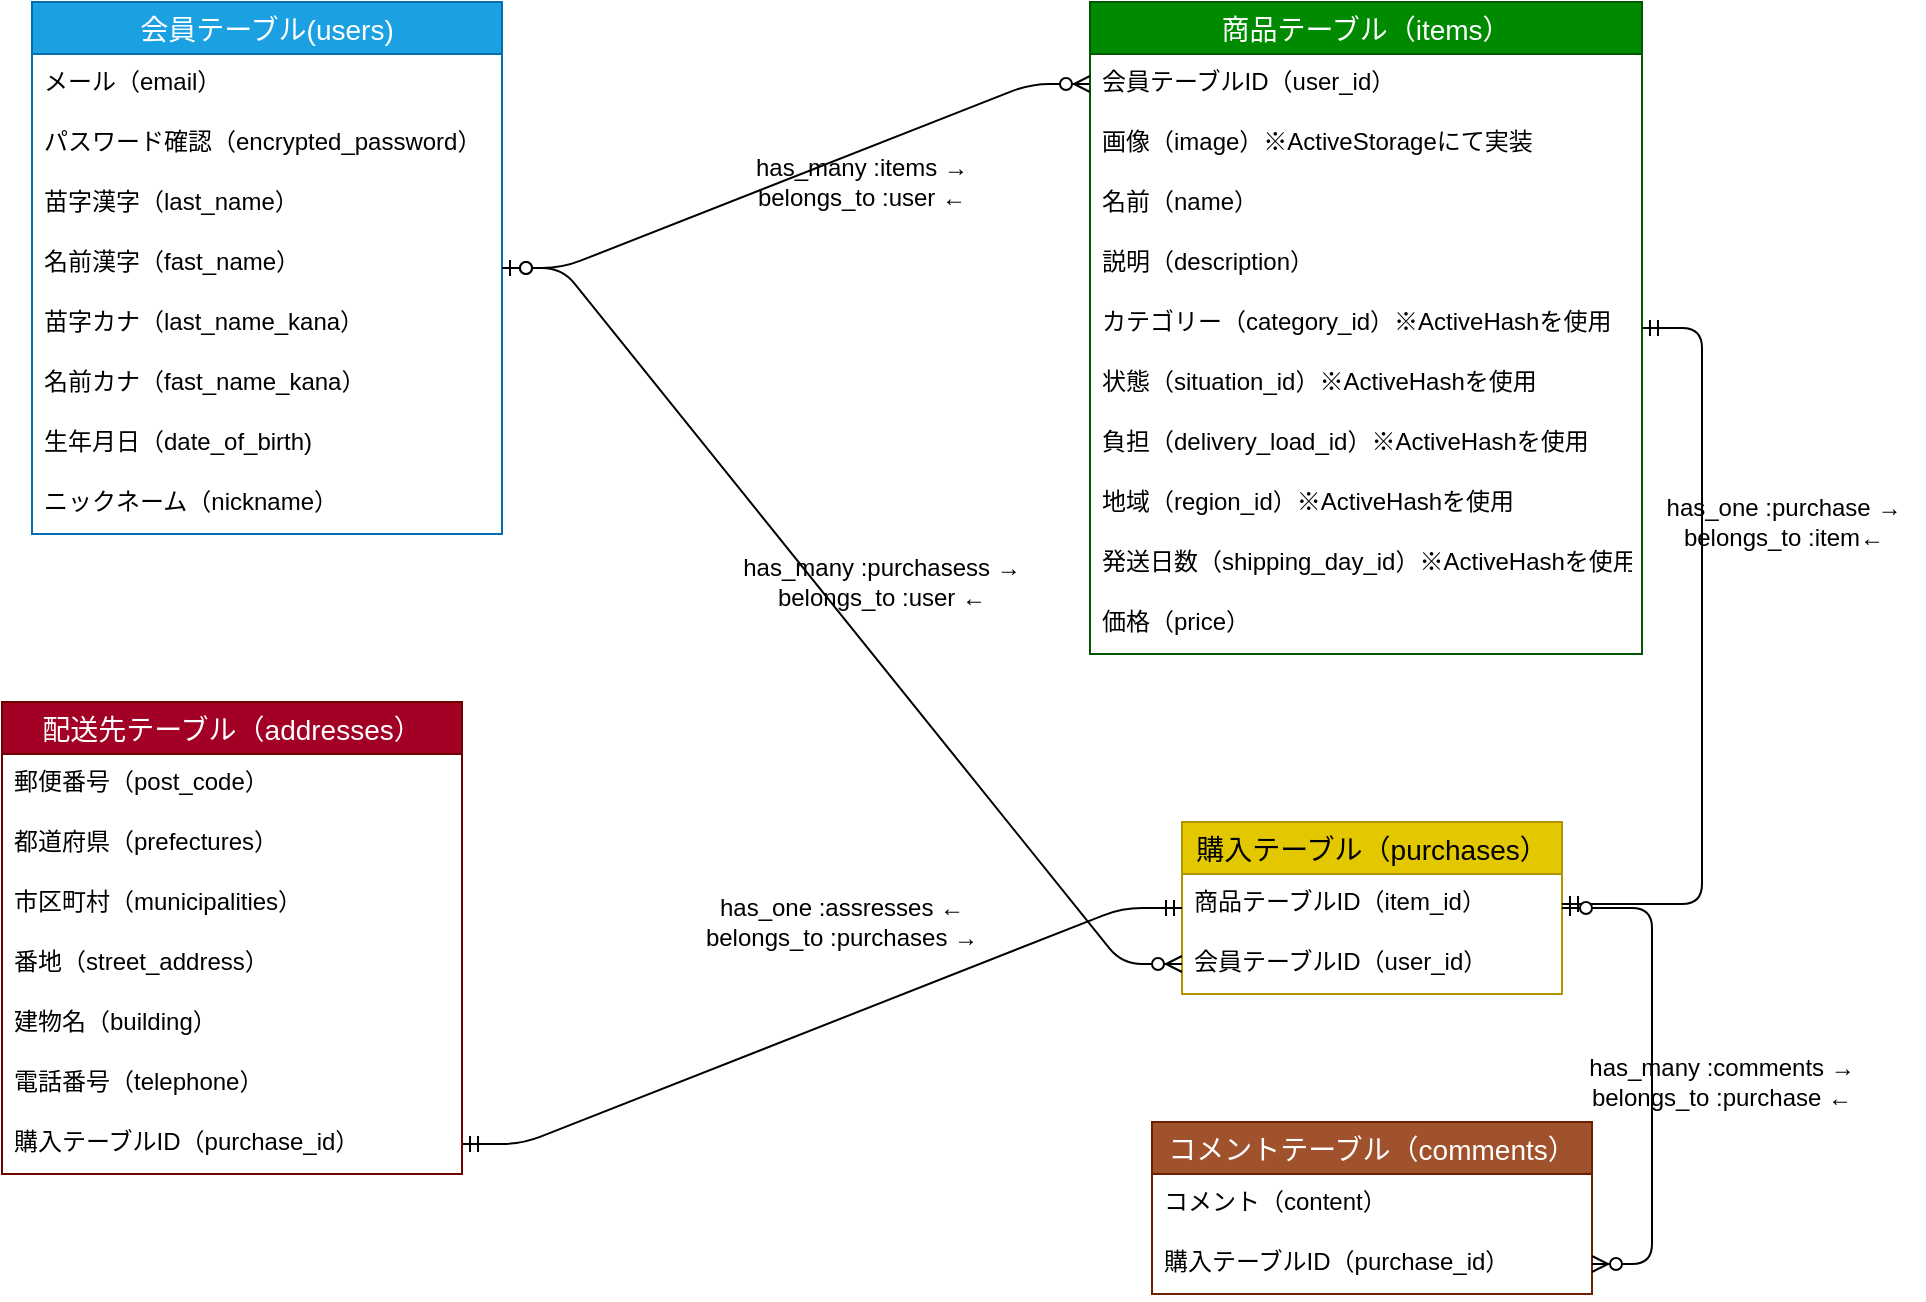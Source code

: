 <mxfile>
    <diagram id="WV8SqFQ2a9lmP5pnfqUK" name="ページ1">
        <mxGraphModel dx="1477" dy="732" grid="1" gridSize="10" guides="1" tooltips="1" connect="1" arrows="1" fold="1" page="0" pageScale="1" pageWidth="827" pageHeight="1169" background="none" math="0" shadow="0">
            <root>
                <mxCell id="0"/>
                <mxCell id="1" parent="0"/>
                <mxCell id="2" value="会員テーブル(users)" style="swimlane;fontStyle=0;childLayout=stackLayout;horizontal=1;startSize=26;horizontalStack=0;resizeParent=1;resizeParentMax=0;resizeLast=0;collapsible=1;marginBottom=0;align=center;fontSize=14;strokeColor=#006EAF;fillColor=#1ba1e2;fontColor=#ffffff;" parent="1" vertex="1">
                    <mxGeometry x="-225" y="170" width="235" height="266" as="geometry">
                        <mxRectangle x="80" y="170" width="60" height="30" as="alternateBounds"/>
                    </mxGeometry>
                </mxCell>
                <mxCell id="4" value="メール（email）" style="text;strokeColor=none;fillColor=none;spacingLeft=4;spacingRight=4;overflow=hidden;rotatable=0;points=[[0,0.5],[1,0.5]];portConstraint=eastwest;fontSize=12;" parent="2" vertex="1">
                    <mxGeometry y="26" width="235" height="30" as="geometry"/>
                </mxCell>
                <mxCell id="87" value="パスワード確認（encrypted_password）" style="text;strokeColor=none;fillColor=none;spacingLeft=4;spacingRight=4;overflow=hidden;rotatable=0;points=[[0,0.5],[1,0.5]];portConstraint=eastwest;fontSize=12;" parent="2" vertex="1">
                    <mxGeometry y="56" width="235" height="30" as="geometry"/>
                </mxCell>
                <mxCell id="6" value="苗字漢字（last_name）" style="text;strokeColor=none;fillColor=none;spacingLeft=4;spacingRight=4;overflow=hidden;rotatable=0;points=[[0,0.5],[1,0.5]];portConstraint=eastwest;fontSize=12;" parent="2" vertex="1">
                    <mxGeometry y="86" width="235" height="30" as="geometry"/>
                </mxCell>
                <mxCell id="10" value="名前漢字（fast_name）" style="text;strokeColor=none;fillColor=none;spacingLeft=4;spacingRight=4;overflow=hidden;rotatable=0;points=[[0,0.5],[1,0.5]];portConstraint=eastwest;fontSize=12;" parent="2" vertex="1">
                    <mxGeometry y="116" width="235" height="30" as="geometry"/>
                </mxCell>
                <mxCell id="12" value="苗字カナ（last_name_kana）" style="text;strokeColor=none;fillColor=none;spacingLeft=4;spacingRight=4;overflow=hidden;rotatable=0;points=[[0,0.5],[1,0.5]];portConstraint=eastwest;fontSize=12;" parent="2" vertex="1">
                    <mxGeometry y="146" width="235" height="30" as="geometry"/>
                </mxCell>
                <mxCell id="11" value="名前カナ（fast_name_kana）" style="text;strokeColor=none;fillColor=none;spacingLeft=4;spacingRight=4;overflow=hidden;rotatable=0;points=[[0,0.5],[1,0.5]];portConstraint=eastwest;fontSize=12;" parent="2" vertex="1">
                    <mxGeometry y="176" width="235" height="30" as="geometry"/>
                </mxCell>
                <mxCell id="7" value="生年月日（date_of_birth)" style="text;strokeColor=none;fillColor=none;spacingLeft=4;spacingRight=4;overflow=hidden;rotatable=0;points=[[0,0.5],[1,0.5]];portConstraint=eastwest;fontSize=12;" parent="2" vertex="1">
                    <mxGeometry y="206" width="235" height="30" as="geometry"/>
                </mxCell>
                <mxCell id="3" value="ニックネーム（nickname）" style="text;strokeColor=none;fillColor=none;spacingLeft=4;spacingRight=4;overflow=hidden;rotatable=0;points=[[0,0.5],[1,0.5]];portConstraint=eastwest;fontSize=12;" parent="2" vertex="1">
                    <mxGeometry y="236" width="235" height="30" as="geometry"/>
                </mxCell>
                <mxCell id="29" value="商品テーブル（items）" style="swimlane;fontStyle=0;childLayout=stackLayout;horizontal=1;startSize=26;horizontalStack=0;resizeParent=1;resizeParentMax=0;resizeLast=0;collapsible=1;marginBottom=0;align=center;fontSize=14;fillColor=#008a00;fontColor=#ffffff;strokeColor=#005700;" parent="1" vertex="1">
                    <mxGeometry x="304" y="170" width="276" height="326" as="geometry"/>
                </mxCell>
                <mxCell id="40" value="会員テーブルID（user_id）" style="text;strokeColor=none;fillColor=none;spacingLeft=4;spacingRight=4;overflow=hidden;rotatable=0;points=[[0,0.5],[1,0.5]];portConstraint=eastwest;fontSize=12;" parent="29" vertex="1">
                    <mxGeometry y="26" width="276" height="30" as="geometry"/>
                </mxCell>
                <mxCell id="30" value="画像（image）※ActiveStorageにて実装" style="text;strokeColor=none;fillColor=none;spacingLeft=4;spacingRight=4;overflow=hidden;rotatable=0;points=[[0,0.5],[1,0.5]];portConstraint=eastwest;fontSize=12;" parent="29" vertex="1">
                    <mxGeometry y="56" width="276" height="30" as="geometry"/>
                </mxCell>
                <mxCell id="31" value="名前（name）" style="text;strokeColor=none;fillColor=none;spacingLeft=4;spacingRight=4;overflow=hidden;rotatable=0;points=[[0,0.5],[1,0.5]];portConstraint=eastwest;fontSize=12;" parent="29" vertex="1">
                    <mxGeometry y="86" width="276" height="30" as="geometry"/>
                </mxCell>
                <mxCell id="32" value="説明（description）" style="text;strokeColor=none;fillColor=none;spacingLeft=4;spacingRight=4;overflow=hidden;rotatable=0;points=[[0,0.5],[1,0.5]];portConstraint=eastwest;fontSize=12;" parent="29" vertex="1">
                    <mxGeometry y="116" width="276" height="30" as="geometry"/>
                </mxCell>
                <mxCell id="34" value="カテゴリー（category_id）※ActiveHashを使用" style="text;strokeColor=none;fillColor=none;spacingLeft=4;spacingRight=4;overflow=hidden;rotatable=0;points=[[0,0.5],[1,0.5]];portConstraint=eastwest;fontSize=12;" parent="29" vertex="1">
                    <mxGeometry y="146" width="276" height="30" as="geometry"/>
                </mxCell>
                <mxCell id="91" value="状態（situation_id）※ActiveHashを使用" style="text;strokeColor=none;fillColor=none;spacingLeft=4;spacingRight=4;overflow=hidden;rotatable=0;points=[[0,0.5],[1,0.5]];portConstraint=eastwest;fontSize=12;" parent="29" vertex="1">
                    <mxGeometry y="176" width="276" height="30" as="geometry"/>
                </mxCell>
                <mxCell id="89" value="負担（delivery_load_id）※ActiveHashを使用" style="text;strokeColor=none;fillColor=none;spacingLeft=4;spacingRight=4;overflow=hidden;rotatable=0;points=[[0,0.5],[1,0.5]];portConstraint=eastwest;fontSize=12;" parent="29" vertex="1">
                    <mxGeometry y="206" width="276" height="30" as="geometry"/>
                </mxCell>
                <mxCell id="90" value="地域（region_id）※ActiveHashを使用" style="text;strokeColor=none;fillColor=none;spacingLeft=4;spacingRight=4;overflow=hidden;rotatable=0;points=[[0,0.5],[1,0.5]];portConstraint=eastwest;fontSize=12;" parent="29" vertex="1">
                    <mxGeometry y="236" width="276" height="30" as="geometry"/>
                </mxCell>
                <mxCell id="36" value="発送日数（shipping_day_id）※ActiveHashを使用" style="text;strokeColor=none;fillColor=none;spacingLeft=4;spacingRight=4;overflow=hidden;rotatable=0;points=[[0,0.5],[1,0.5]];portConstraint=eastwest;fontSize=12;" parent="29" vertex="1">
                    <mxGeometry y="266" width="276" height="30" as="geometry"/>
                </mxCell>
                <mxCell id="33" value="価格（price）" style="text;strokeColor=none;fillColor=none;spacingLeft=4;spacingRight=4;overflow=hidden;rotatable=0;points=[[0,0.5],[1,0.5]];portConstraint=eastwest;fontSize=12;" parent="29" vertex="1">
                    <mxGeometry y="296" width="276" height="30" as="geometry"/>
                </mxCell>
                <mxCell id="43" value="購入テーブル（purchases）" style="swimlane;fontStyle=0;childLayout=stackLayout;horizontal=1;startSize=26;horizontalStack=0;resizeParent=1;resizeParentMax=0;resizeLast=0;collapsible=1;marginBottom=0;align=center;fontSize=14;fillColor=#e3c800;fontColor=#000000;strokeColor=#B09500;" parent="1" vertex="1">
                    <mxGeometry x="350" y="580" width="190" height="86" as="geometry"/>
                </mxCell>
                <mxCell id="62" value="商品テーブルID（item_id）" style="text;strokeColor=none;fillColor=none;spacingLeft=4;spacingRight=4;overflow=hidden;rotatable=0;points=[[0,0.5],[1,0.5]];portConstraint=eastwest;fontSize=12;" parent="43" vertex="1">
                    <mxGeometry y="26" width="190" height="30" as="geometry"/>
                </mxCell>
                <mxCell id="44" value="会員テーブルID（user_id）" style="text;strokeColor=none;fillColor=none;spacingLeft=4;spacingRight=4;overflow=hidden;rotatable=0;points=[[0,0.5],[1,0.5]];portConstraint=eastwest;fontSize=12;" parent="43" vertex="1">
                    <mxGeometry y="56" width="190" height="30" as="geometry"/>
                </mxCell>
                <mxCell id="48" value="コメントテーブル（comments）" style="swimlane;fontStyle=0;childLayout=stackLayout;horizontal=1;startSize=26;horizontalStack=0;resizeParent=1;resizeParentMax=0;resizeLast=0;collapsible=1;marginBottom=0;align=center;fontSize=14;fillColor=#a0522d;fontColor=#ffffff;strokeColor=#6D1F00;" parent="1" vertex="1">
                    <mxGeometry x="335" y="730" width="220" height="86" as="geometry"/>
                </mxCell>
                <mxCell id="49" value="コメント（content）" style="text;strokeColor=none;fillColor=none;spacingLeft=4;spacingRight=4;overflow=hidden;rotatable=0;points=[[0,0.5],[1,0.5]];portConstraint=eastwest;fontSize=12;" parent="48" vertex="1">
                    <mxGeometry y="26" width="220" height="30" as="geometry"/>
                </mxCell>
                <mxCell id="51" value="購入テーブルID（purchase_id）" style="text;strokeColor=none;fillColor=none;spacingLeft=4;spacingRight=4;overflow=hidden;rotatable=0;points=[[0,0.5],[1,0.5]];portConstraint=eastwest;fontSize=12;" parent="48" vertex="1">
                    <mxGeometry y="56" width="220" height="30" as="geometry"/>
                </mxCell>
                <mxCell id="54" value="配送先テーブル（addresses）" style="swimlane;fontStyle=0;childLayout=stackLayout;horizontal=1;startSize=26;horizontalStack=0;resizeParent=1;resizeParentMax=0;resizeLast=0;collapsible=1;marginBottom=0;align=center;fontSize=14;fillColor=#a20025;fontColor=#ffffff;strokeColor=#6F0000;" parent="1" vertex="1">
                    <mxGeometry x="-240" y="520" width="230" height="236" as="geometry"/>
                </mxCell>
                <mxCell id="55" value="郵便番号（post_code）" style="text;strokeColor=none;fillColor=none;spacingLeft=4;spacingRight=4;overflow=hidden;rotatable=0;points=[[0,0.5],[1,0.5]];portConstraint=eastwest;fontSize=12;" parent="54" vertex="1">
                    <mxGeometry y="26" width="230" height="30" as="geometry"/>
                </mxCell>
                <mxCell id="56" value="都道府県（prefectures）" style="text;strokeColor=none;fillColor=none;spacingLeft=4;spacingRight=4;overflow=hidden;rotatable=0;points=[[0,0.5],[1,0.5]];portConstraint=eastwest;fontSize=12;" parent="54" vertex="1">
                    <mxGeometry y="56" width="230" height="30" as="geometry"/>
                </mxCell>
                <mxCell id="57" value="市区町村（municipalities）" style="text;strokeColor=none;fillColor=none;spacingLeft=4;spacingRight=4;overflow=hidden;rotatable=0;points=[[0,0.5],[1,0.5]];portConstraint=eastwest;fontSize=12;" parent="54" vertex="1">
                    <mxGeometry y="86" width="230" height="30" as="geometry"/>
                </mxCell>
                <mxCell id="58" value="番地（street_address）" style="text;strokeColor=none;fillColor=none;spacingLeft=4;spacingRight=4;overflow=hidden;rotatable=0;points=[[0,0.5],[1,0.5]];portConstraint=eastwest;fontSize=12;" parent="54" vertex="1">
                    <mxGeometry y="116" width="230" height="30" as="geometry"/>
                </mxCell>
                <mxCell id="60" value="建物名（building）" style="text;strokeColor=none;fillColor=none;spacingLeft=4;spacingRight=4;overflow=hidden;rotatable=0;points=[[0,0.5],[1,0.5]];portConstraint=eastwest;fontSize=12;" parent="54" vertex="1">
                    <mxGeometry y="146" width="230" height="30" as="geometry"/>
                </mxCell>
                <mxCell id="59" value="電話番号（telephone）" style="text;strokeColor=none;fillColor=none;spacingLeft=4;spacingRight=4;overflow=hidden;rotatable=0;points=[[0,0.5],[1,0.5]];portConstraint=eastwest;fontSize=12;" parent="54" vertex="1">
                    <mxGeometry y="176" width="230" height="30" as="geometry"/>
                </mxCell>
                <mxCell id="61" value="購入テーブルID（purchase_id）" style="text;strokeColor=none;fillColor=none;spacingLeft=4;spacingRight=4;overflow=hidden;rotatable=0;points=[[0,0.5],[1,0.5]];portConstraint=eastwest;fontSize=12;" parent="54" vertex="1">
                    <mxGeometry y="206" width="230" height="30" as="geometry"/>
                </mxCell>
                <mxCell id="65" value="" style="edgeStyle=entityRelationEdgeStyle;fontSize=12;html=1;endArrow=ERzeroToMany;startArrow=ERzeroToOne;entryX=0;entryY=0.5;entryDx=0;entryDy=0;" parent="1" source="2" target="40" edge="1">
                    <mxGeometry width="100" height="100" relative="1" as="geometry">
                        <mxPoint x="60" y="230" as="sourcePoint"/>
                        <mxPoint x="160" y="130" as="targetPoint"/>
                    </mxGeometry>
                </mxCell>
                <mxCell id="66" value="" style="edgeStyle=entityRelationEdgeStyle;fontSize=12;html=1;endArrow=ERzeroToMany;startArrow=ERzeroToOne;" parent="1" source="2" target="44" edge="1">
                    <mxGeometry width="100" height="100" relative="1" as="geometry">
                        <mxPoint x="-17.5" y="155" as="sourcePoint"/>
                        <mxPoint x="347.5" y="258" as="targetPoint"/>
                    </mxGeometry>
                </mxCell>
                <mxCell id="67" value="" style="edgeStyle=entityRelationEdgeStyle;fontSize=12;html=1;endArrow=ERmandOne;startArrow=ERmandOne;" parent="1" source="62" target="29" edge="1">
                    <mxGeometry width="100" height="100" relative="1" as="geometry">
                        <mxPoint x="290" y="550" as="sourcePoint"/>
                        <mxPoint x="390" y="450" as="targetPoint"/>
                    </mxGeometry>
                </mxCell>
                <mxCell id="68" value="" style="edgeStyle=entityRelationEdgeStyle;fontSize=12;html=1;endArrow=ERzeroToMany;startArrow=ERzeroToOne;" parent="1" source="43" target="51" edge="1">
                    <mxGeometry width="100" height="100" relative="1" as="geometry">
                        <mxPoint x="430" y="547" as="sourcePoint"/>
                        <mxPoint x="805" y="470" as="targetPoint"/>
                    </mxGeometry>
                </mxCell>
                <mxCell id="92" value="has_many :items →&lt;br&gt;belongs_to :user ←" style="text;html=1;strokeColor=none;fillColor=none;align=center;verticalAlign=middle;whiteSpace=wrap;rounded=0;" parent="1" vertex="1">
                    <mxGeometry x="120" y="250" width="140" height="20" as="geometry"/>
                </mxCell>
                <mxCell id="93" value="has_many :purchasess →&lt;br&gt;belongs_to :user ←" style="text;html=1;strokeColor=none;fillColor=none;align=center;verticalAlign=middle;whiteSpace=wrap;rounded=0;" parent="1" vertex="1">
                    <mxGeometry x="120" y="450" width="160" height="20" as="geometry"/>
                </mxCell>
                <mxCell id="94" value="has_many :comments →&lt;br&gt;belongs_to :purchase ←" style="text;html=1;strokeColor=none;fillColor=none;align=center;verticalAlign=middle;whiteSpace=wrap;rounded=0;" parent="1" vertex="1">
                    <mxGeometry x="550" y="700" width="140" height="20" as="geometry"/>
                </mxCell>
                <mxCell id="95" value="has_one :assresses ←&lt;br&gt;belongs_to :purchases →" style="text;html=1;strokeColor=none;fillColor=none;align=center;verticalAlign=middle;whiteSpace=wrap;rounded=0;" parent="1" vertex="1">
                    <mxGeometry x="110" y="620" width="140" height="20" as="geometry"/>
                </mxCell>
                <mxCell id="96" value="has_one :purchase →&lt;br&gt;belongs_to :item←" style="text;html=1;strokeColor=none;fillColor=none;align=center;verticalAlign=middle;whiteSpace=wrap;rounded=0;" parent="1" vertex="1">
                    <mxGeometry x="581" y="420" width="140" height="20" as="geometry"/>
                </mxCell>
                <mxCell id="97" value="" style="edgeStyle=entityRelationEdgeStyle;fontSize=12;html=1;endArrow=ERmandOne;startArrow=ERmandOne;" edge="1" parent="1" source="61" target="43">
                    <mxGeometry width="100" height="100" relative="1" as="geometry">
                        <mxPoint x="106" y="908" as="sourcePoint"/>
                        <mxPoint x="90" y="620" as="targetPoint"/>
                    </mxGeometry>
                </mxCell>
            </root>
        </mxGraphModel>
    </diagram>
</mxfile>
